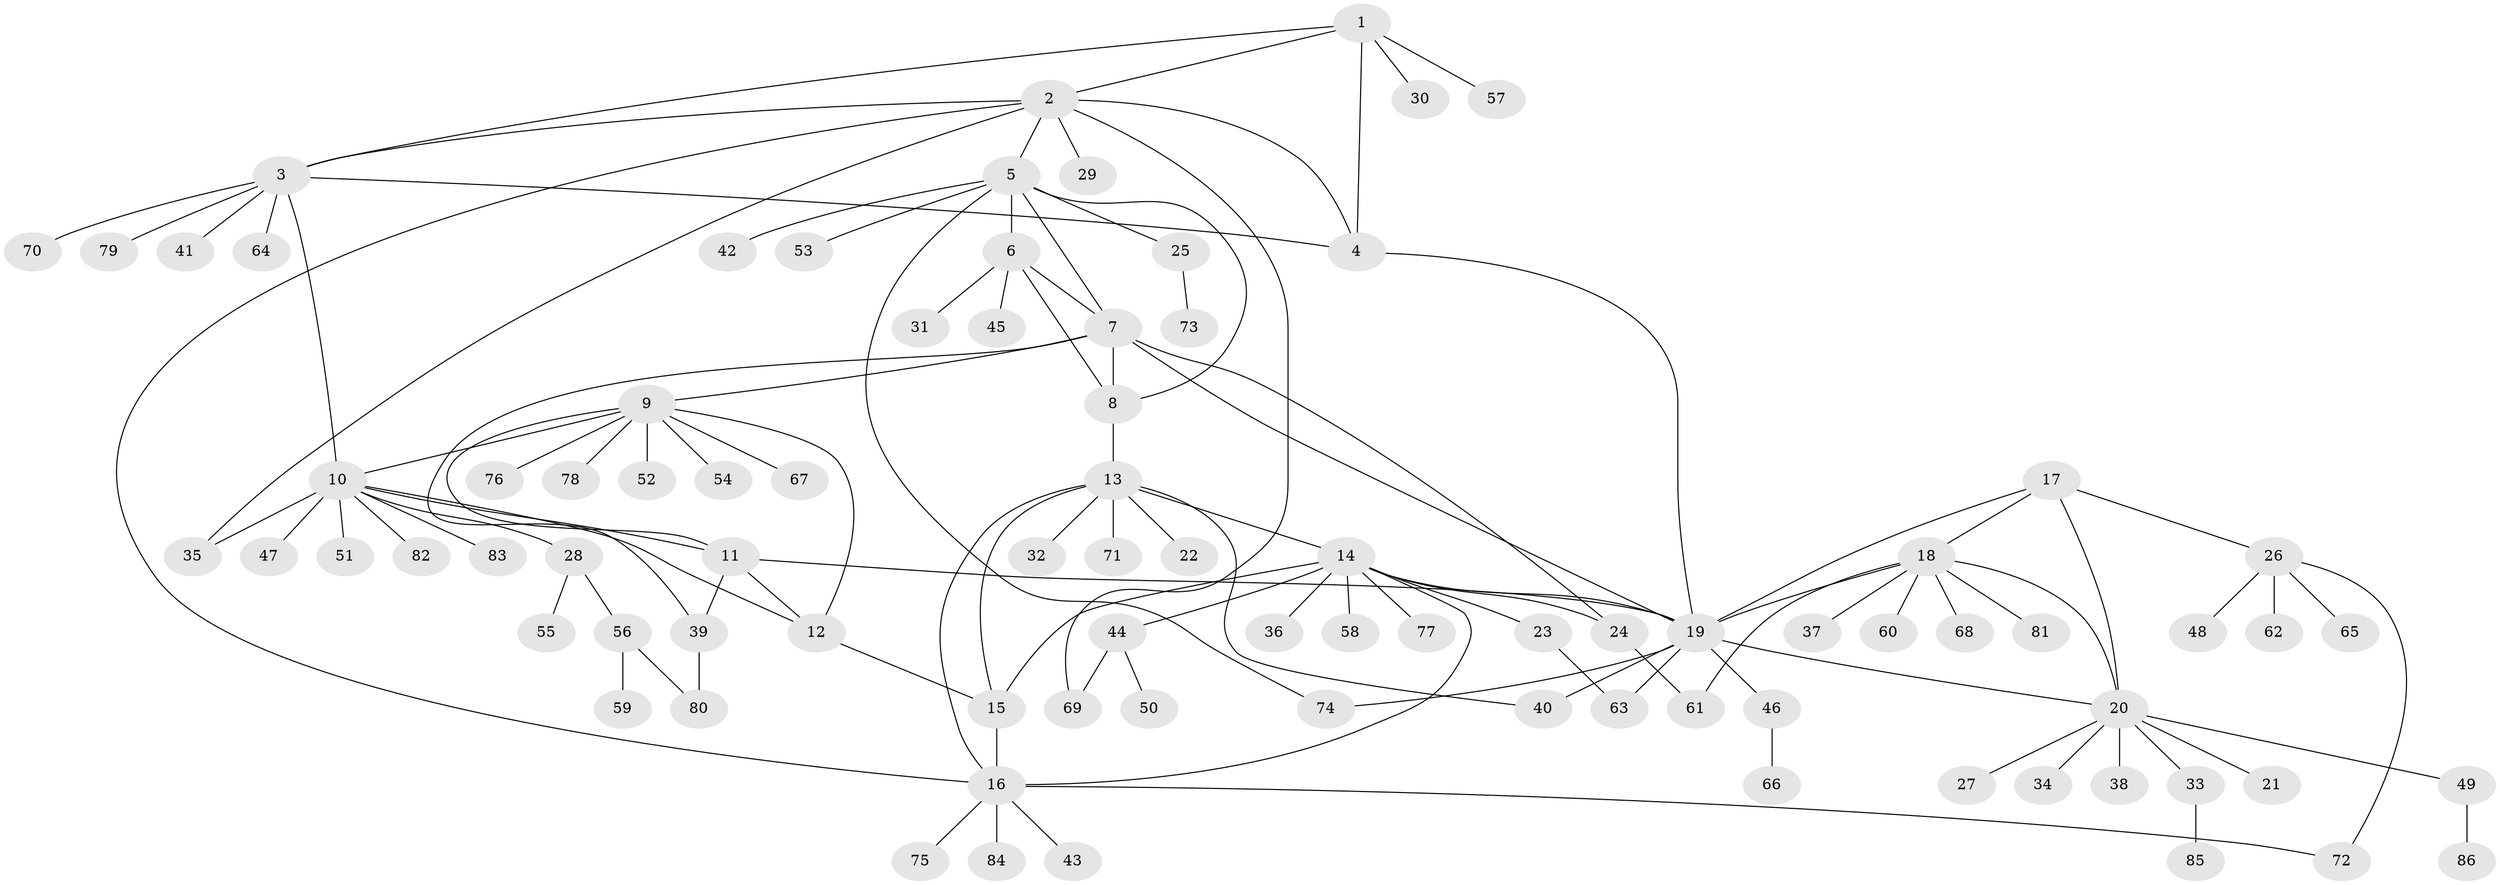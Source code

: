 // Generated by graph-tools (version 1.1) at 2025/37/03/09/25 02:37:22]
// undirected, 86 vertices, 116 edges
graph export_dot {
graph [start="1"]
  node [color=gray90,style=filled];
  1;
  2;
  3;
  4;
  5;
  6;
  7;
  8;
  9;
  10;
  11;
  12;
  13;
  14;
  15;
  16;
  17;
  18;
  19;
  20;
  21;
  22;
  23;
  24;
  25;
  26;
  27;
  28;
  29;
  30;
  31;
  32;
  33;
  34;
  35;
  36;
  37;
  38;
  39;
  40;
  41;
  42;
  43;
  44;
  45;
  46;
  47;
  48;
  49;
  50;
  51;
  52;
  53;
  54;
  55;
  56;
  57;
  58;
  59;
  60;
  61;
  62;
  63;
  64;
  65;
  66;
  67;
  68;
  69;
  70;
  71;
  72;
  73;
  74;
  75;
  76;
  77;
  78;
  79;
  80;
  81;
  82;
  83;
  84;
  85;
  86;
  1 -- 2;
  1 -- 3;
  1 -- 4;
  1 -- 30;
  1 -- 57;
  2 -- 3;
  2 -- 4;
  2 -- 5;
  2 -- 16;
  2 -- 29;
  2 -- 35;
  2 -- 69;
  3 -- 4;
  3 -- 10;
  3 -- 41;
  3 -- 64;
  3 -- 70;
  3 -- 79;
  4 -- 19;
  5 -- 6;
  5 -- 7;
  5 -- 8;
  5 -- 25;
  5 -- 42;
  5 -- 53;
  5 -- 74;
  6 -- 7;
  6 -- 8;
  6 -- 31;
  6 -- 45;
  7 -- 8;
  7 -- 9;
  7 -- 19;
  7 -- 24;
  7 -- 39;
  8 -- 13;
  9 -- 10;
  9 -- 11;
  9 -- 12;
  9 -- 52;
  9 -- 54;
  9 -- 67;
  9 -- 76;
  9 -- 78;
  10 -- 11;
  10 -- 12;
  10 -- 28;
  10 -- 35;
  10 -- 47;
  10 -- 51;
  10 -- 82;
  10 -- 83;
  11 -- 12;
  11 -- 19;
  11 -- 39;
  12 -- 15;
  13 -- 14;
  13 -- 15;
  13 -- 16;
  13 -- 22;
  13 -- 32;
  13 -- 40;
  13 -- 71;
  14 -- 15;
  14 -- 16;
  14 -- 19;
  14 -- 23;
  14 -- 24;
  14 -- 36;
  14 -- 44;
  14 -- 58;
  14 -- 77;
  15 -- 16;
  16 -- 43;
  16 -- 72;
  16 -- 75;
  16 -- 84;
  17 -- 18;
  17 -- 19;
  17 -- 20;
  17 -- 26;
  18 -- 19;
  18 -- 20;
  18 -- 37;
  18 -- 60;
  18 -- 61;
  18 -- 68;
  18 -- 81;
  19 -- 20;
  19 -- 40;
  19 -- 46;
  19 -- 63;
  19 -- 74;
  20 -- 21;
  20 -- 27;
  20 -- 33;
  20 -- 34;
  20 -- 38;
  20 -- 49;
  23 -- 63;
  24 -- 61;
  25 -- 73;
  26 -- 48;
  26 -- 62;
  26 -- 65;
  26 -- 72;
  28 -- 55;
  28 -- 56;
  33 -- 85;
  39 -- 80;
  44 -- 50;
  44 -- 69;
  46 -- 66;
  49 -- 86;
  56 -- 59;
  56 -- 80;
}
